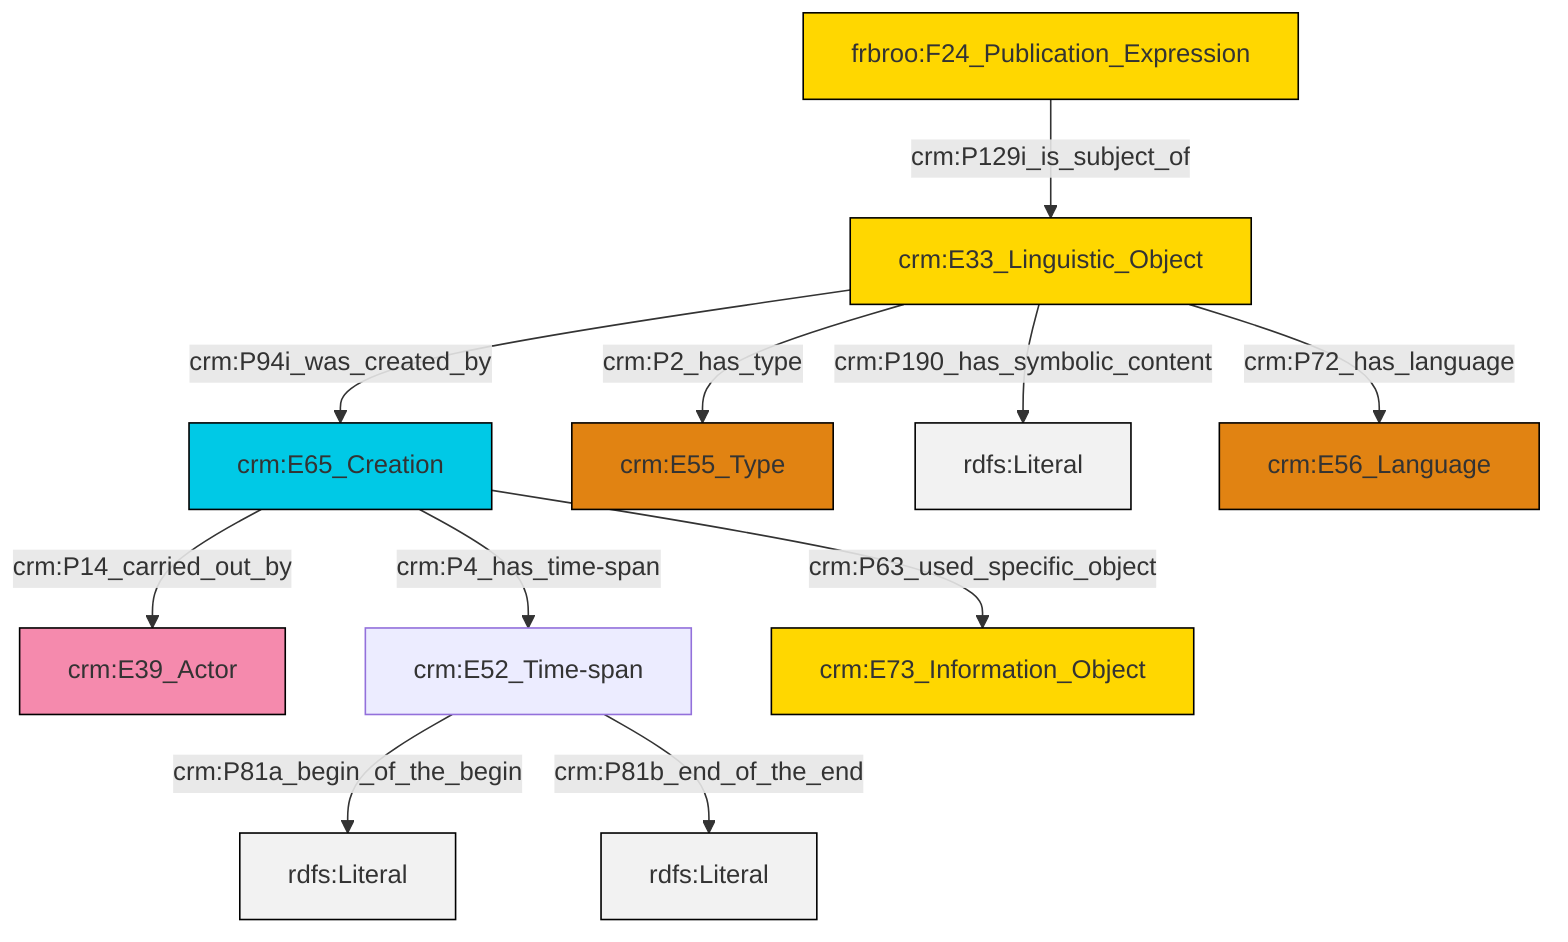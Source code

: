 graph TD
classDef Literal fill:#f2f2f2,stroke:#000000;
classDef CRM_Entity fill:#FFFFFF,stroke:#000000;
classDef Temporal_Entity fill:#00C9E6, stroke:#000000;
classDef Type fill:#E18312, stroke:#000000;
classDef Time-Span fill:#2C9C91, stroke:#000000;
classDef Appellation fill:#FFEB7F, stroke:#000000;
classDef Place fill:#008836, stroke:#000000;
classDef Persistent_Item fill:#B266B2, stroke:#000000;
classDef Conceptual_Object fill:#FFD700, stroke:#000000;
classDef Physical_Thing fill:#D2B48C, stroke:#000000;
classDef Actor fill:#f58aad, stroke:#000000;
classDef PC_Classes fill:#4ce600, stroke:#000000;
classDef Multi fill:#cccccc,stroke:#000000;

0["crm:E65_Creation"]:::Temporal_Entity -->|crm:P14_carried_out_by| 1["crm:E39_Actor"]:::Actor
0["crm:E65_Creation"]:::Temporal_Entity -->|crm:P4_has_time-span| 2["crm:E52_Time-span"]:::Default
0["crm:E65_Creation"]:::Temporal_Entity -->|crm:P63_used_specific_object| 4["crm:E73_Information_Object"]:::Conceptual_Object
5["crm:E33_Linguistic_Object"]:::Conceptual_Object -->|crm:P94i_was_created_by| 0["crm:E65_Creation"]:::Temporal_Entity
5["crm:E33_Linguistic_Object"]:::Conceptual_Object -->|crm:P2_has_type| 9["crm:E55_Type"]:::Type
5["crm:E33_Linguistic_Object"]:::Conceptual_Object -->|crm:P190_has_symbolic_content| 10[rdfs:Literal]:::Literal
2["crm:E52_Time-span"]:::Default -->|crm:P81a_begin_of_the_begin| 15[rdfs:Literal]:::Literal
5["crm:E33_Linguistic_Object"]:::Conceptual_Object -->|crm:P72_has_language| 11["crm:E56_Language"]:::Type
13["frbroo:F24_Publication_Expression"]:::Conceptual_Object -->|crm:P129i_is_subject_of| 5["crm:E33_Linguistic_Object"]:::Conceptual_Object
2["crm:E52_Time-span"]:::Default -->|crm:P81b_end_of_the_end| 18[rdfs:Literal]:::Literal